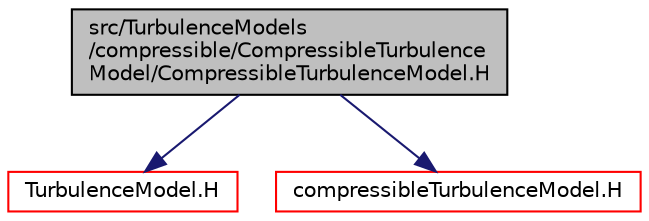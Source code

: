 digraph "src/TurbulenceModels/compressible/CompressibleTurbulenceModel/CompressibleTurbulenceModel.H"
{
  bgcolor="transparent";
  edge [fontname="Helvetica",fontsize="10",labelfontname="Helvetica",labelfontsize="10"];
  node [fontname="Helvetica",fontsize="10",shape=record];
  Node1 [label="src/TurbulenceModels\l/compressible/CompressibleTurbulence\lModel/CompressibleTurbulenceModel.H",height=0.2,width=0.4,color="black", fillcolor="grey75", style="filled", fontcolor="black"];
  Node1 -> Node2 [color="midnightblue",fontsize="10",style="solid",fontname="Helvetica"];
  Node2 [label="TurbulenceModel.H",height=0.2,width=0.4,color="red",URL="$a10904.html"];
  Node1 -> Node3 [color="midnightblue",fontsize="10",style="solid",fontname="Helvetica"];
  Node3 [label="compressibleTurbulenceModel.H",height=0.2,width=0.4,color="red",URL="$a10681.html"];
}
